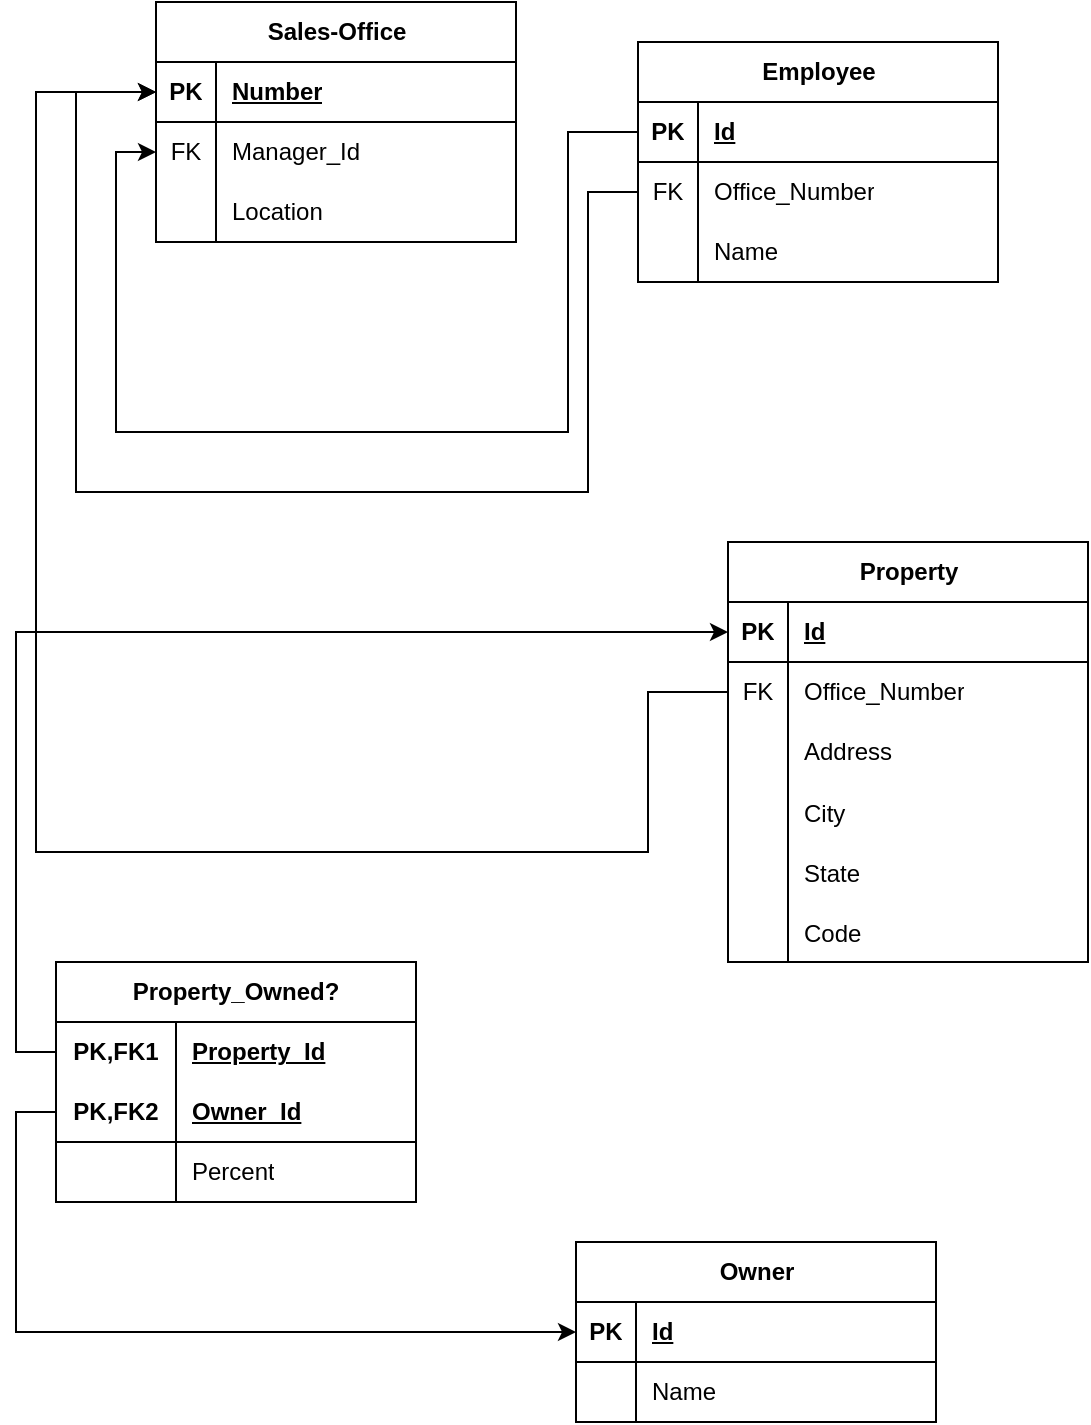 <mxfile version="24.8.3">
  <diagram name="Page-1" id="5YwUjYv9hyvR4W6nfyA3">
    <mxGraphModel dx="1308" dy="620" grid="1" gridSize="10" guides="1" tooltips="1" connect="1" arrows="1" fold="1" page="1" pageScale="1" pageWidth="850" pageHeight="1100" math="0" shadow="0">
      <root>
        <mxCell id="0" />
        <mxCell id="1" parent="0" />
        <mxCell id="HLynGRyl8uSXkVqRR9lc-1" value="Sales-Office" style="shape=table;startSize=30;container=1;collapsible=1;childLayout=tableLayout;fixedRows=1;rowLines=0;fontStyle=1;align=center;resizeLast=1;html=1;" parent="1" vertex="1">
          <mxGeometry x="184" y="60" width="180" height="120" as="geometry" />
        </mxCell>
        <mxCell id="HLynGRyl8uSXkVqRR9lc-2" value="" style="shape=tableRow;horizontal=0;startSize=0;swimlaneHead=0;swimlaneBody=0;fillColor=none;collapsible=0;dropTarget=0;points=[[0,0.5],[1,0.5]];portConstraint=eastwest;top=0;left=0;right=0;bottom=1;" parent="HLynGRyl8uSXkVqRR9lc-1" vertex="1">
          <mxGeometry y="30" width="180" height="30" as="geometry" />
        </mxCell>
        <mxCell id="HLynGRyl8uSXkVqRR9lc-3" value="PK" style="shape=partialRectangle;connectable=0;fillColor=none;top=0;left=0;bottom=0;right=0;fontStyle=1;overflow=hidden;whiteSpace=wrap;html=1;" parent="HLynGRyl8uSXkVqRR9lc-2" vertex="1">
          <mxGeometry width="30" height="30" as="geometry">
            <mxRectangle width="30" height="30" as="alternateBounds" />
          </mxGeometry>
        </mxCell>
        <mxCell id="HLynGRyl8uSXkVqRR9lc-4" value="Number" style="shape=partialRectangle;connectable=0;fillColor=none;top=0;left=0;bottom=0;right=0;align=left;spacingLeft=6;fontStyle=5;overflow=hidden;whiteSpace=wrap;html=1;" parent="HLynGRyl8uSXkVqRR9lc-2" vertex="1">
          <mxGeometry x="30" width="150" height="30" as="geometry">
            <mxRectangle width="150" height="30" as="alternateBounds" />
          </mxGeometry>
        </mxCell>
        <mxCell id="HLynGRyl8uSXkVqRR9lc-145" value="" style="shape=tableRow;horizontal=0;startSize=0;swimlaneHead=0;swimlaneBody=0;fillColor=none;collapsible=0;dropTarget=0;points=[[0,0.5],[1,0.5]];portConstraint=eastwest;top=0;left=0;right=0;bottom=0;" parent="HLynGRyl8uSXkVqRR9lc-1" vertex="1">
          <mxGeometry y="60" width="180" height="30" as="geometry" />
        </mxCell>
        <mxCell id="HLynGRyl8uSXkVqRR9lc-146" value="FK" style="shape=partialRectangle;connectable=0;fillColor=none;top=0;left=0;bottom=0;right=0;fontStyle=0;overflow=hidden;whiteSpace=wrap;html=1;" parent="HLynGRyl8uSXkVqRR9lc-145" vertex="1">
          <mxGeometry width="30" height="30" as="geometry">
            <mxRectangle width="30" height="30" as="alternateBounds" />
          </mxGeometry>
        </mxCell>
        <mxCell id="HLynGRyl8uSXkVqRR9lc-147" value="Manager_Id" style="shape=partialRectangle;connectable=0;fillColor=none;top=0;left=0;bottom=0;right=0;align=left;spacingLeft=6;fontStyle=0;overflow=hidden;whiteSpace=wrap;html=1;" parent="HLynGRyl8uSXkVqRR9lc-145" vertex="1">
          <mxGeometry x="30" width="150" height="30" as="geometry">
            <mxRectangle width="150" height="30" as="alternateBounds" />
          </mxGeometry>
        </mxCell>
        <mxCell id="HLynGRyl8uSXkVqRR9lc-5" value="" style="shape=tableRow;horizontal=0;startSize=0;swimlaneHead=0;swimlaneBody=0;fillColor=none;collapsible=0;dropTarget=0;points=[[0,0.5],[1,0.5]];portConstraint=eastwest;top=0;left=0;right=0;bottom=0;" parent="HLynGRyl8uSXkVqRR9lc-1" vertex="1">
          <mxGeometry y="90" width="180" height="30" as="geometry" />
        </mxCell>
        <mxCell id="HLynGRyl8uSXkVqRR9lc-6" value="" style="shape=partialRectangle;connectable=0;fillColor=none;top=0;left=0;bottom=0;right=0;editable=1;overflow=hidden;whiteSpace=wrap;html=1;" parent="HLynGRyl8uSXkVqRR9lc-5" vertex="1">
          <mxGeometry width="30" height="30" as="geometry">
            <mxRectangle width="30" height="30" as="alternateBounds" />
          </mxGeometry>
        </mxCell>
        <mxCell id="HLynGRyl8uSXkVqRR9lc-7" value="Location" style="shape=partialRectangle;connectable=0;fillColor=none;top=0;left=0;bottom=0;right=0;align=left;spacingLeft=6;overflow=hidden;whiteSpace=wrap;html=1;" parent="HLynGRyl8uSXkVqRR9lc-5" vertex="1">
          <mxGeometry x="30" width="150" height="30" as="geometry">
            <mxRectangle width="150" height="30" as="alternateBounds" />
          </mxGeometry>
        </mxCell>
        <mxCell id="HLynGRyl8uSXkVqRR9lc-48" value="Employee" style="shape=table;startSize=30;container=1;collapsible=1;childLayout=tableLayout;fixedRows=1;rowLines=0;fontStyle=1;align=center;resizeLast=1;html=1;shadow=0;" parent="1" vertex="1">
          <mxGeometry x="425" y="80" width="180" height="120" as="geometry" />
        </mxCell>
        <mxCell id="HLynGRyl8uSXkVqRR9lc-49" value="" style="shape=tableRow;horizontal=0;startSize=0;swimlaneHead=0;swimlaneBody=0;fillColor=none;collapsible=0;dropTarget=0;points=[[0,0.5],[1,0.5]];portConstraint=eastwest;top=0;left=0;right=0;bottom=1;shadow=0;" parent="HLynGRyl8uSXkVqRR9lc-48" vertex="1">
          <mxGeometry y="30" width="180" height="30" as="geometry" />
        </mxCell>
        <mxCell id="HLynGRyl8uSXkVqRR9lc-50" value="PK" style="shape=partialRectangle;connectable=0;fillColor=none;top=0;left=0;bottom=0;right=0;fontStyle=1;overflow=hidden;whiteSpace=wrap;html=1;shadow=0;" parent="HLynGRyl8uSXkVqRR9lc-49" vertex="1">
          <mxGeometry width="30" height="30" as="geometry">
            <mxRectangle width="30" height="30" as="alternateBounds" />
          </mxGeometry>
        </mxCell>
        <mxCell id="HLynGRyl8uSXkVqRR9lc-51" value="Id" style="shape=partialRectangle;connectable=0;fillColor=none;top=0;left=0;bottom=0;right=0;align=left;spacingLeft=6;fontStyle=5;overflow=hidden;whiteSpace=wrap;html=1;shadow=0;" parent="HLynGRyl8uSXkVqRR9lc-49" vertex="1">
          <mxGeometry x="30" width="150" height="30" as="geometry">
            <mxRectangle width="150" height="30" as="alternateBounds" />
          </mxGeometry>
        </mxCell>
        <mxCell id="HLynGRyl8uSXkVqRR9lc-141" value="" style="shape=tableRow;horizontal=0;startSize=0;swimlaneHead=0;swimlaneBody=0;fillColor=none;collapsible=0;dropTarget=0;points=[[0,0.5],[1,0.5]];portConstraint=eastwest;top=0;left=0;right=0;bottom=0;" parent="HLynGRyl8uSXkVqRR9lc-48" vertex="1">
          <mxGeometry y="60" width="180" height="30" as="geometry" />
        </mxCell>
        <mxCell id="HLynGRyl8uSXkVqRR9lc-142" value="FK" style="shape=partialRectangle;connectable=0;fillColor=none;top=0;left=0;bottom=0;right=0;fontStyle=0;overflow=hidden;whiteSpace=wrap;html=1;" parent="HLynGRyl8uSXkVqRR9lc-141" vertex="1">
          <mxGeometry width="30" height="30" as="geometry">
            <mxRectangle width="30" height="30" as="alternateBounds" />
          </mxGeometry>
        </mxCell>
        <mxCell id="HLynGRyl8uSXkVqRR9lc-143" value="Office_Number" style="shape=partialRectangle;connectable=0;fillColor=none;top=0;left=0;bottom=0;right=0;align=left;spacingLeft=6;fontStyle=0;overflow=hidden;whiteSpace=wrap;html=1;" parent="HLynGRyl8uSXkVqRR9lc-141" vertex="1">
          <mxGeometry x="30" width="150" height="30" as="geometry">
            <mxRectangle width="150" height="30" as="alternateBounds" />
          </mxGeometry>
        </mxCell>
        <mxCell id="HLynGRyl8uSXkVqRR9lc-52" value="" style="shape=tableRow;horizontal=0;startSize=0;swimlaneHead=0;swimlaneBody=0;fillColor=none;collapsible=0;dropTarget=0;points=[[0,0.5],[1,0.5]];portConstraint=eastwest;top=0;left=0;right=0;bottom=0;shadow=0;" parent="HLynGRyl8uSXkVqRR9lc-48" vertex="1">
          <mxGeometry y="90" width="180" height="30" as="geometry" />
        </mxCell>
        <mxCell id="HLynGRyl8uSXkVqRR9lc-53" value="" style="shape=partialRectangle;connectable=0;fillColor=none;top=0;left=0;bottom=0;right=0;editable=1;overflow=hidden;whiteSpace=wrap;html=1;shadow=0;" parent="HLynGRyl8uSXkVqRR9lc-52" vertex="1">
          <mxGeometry width="30" height="30" as="geometry">
            <mxRectangle width="30" height="30" as="alternateBounds" />
          </mxGeometry>
        </mxCell>
        <mxCell id="HLynGRyl8uSXkVqRR9lc-54" value="Name" style="shape=partialRectangle;connectable=0;fillColor=none;top=0;left=0;bottom=0;right=0;align=left;spacingLeft=6;overflow=hidden;whiteSpace=wrap;html=1;shadow=0;" parent="HLynGRyl8uSXkVqRR9lc-52" vertex="1">
          <mxGeometry x="30" width="150" height="30" as="geometry">
            <mxRectangle width="150" height="30" as="alternateBounds" />
          </mxGeometry>
        </mxCell>
        <mxCell id="HLynGRyl8uSXkVqRR9lc-59" value="Property" style="shape=table;startSize=30;container=1;collapsible=1;childLayout=tableLayout;fixedRows=1;rowLines=0;fontStyle=1;align=center;resizeLast=1;html=1;" parent="1" vertex="1">
          <mxGeometry x="470" y="330" width="180" height="210" as="geometry" />
        </mxCell>
        <mxCell id="HLynGRyl8uSXkVqRR9lc-60" value="" style="shape=tableRow;horizontal=0;startSize=0;swimlaneHead=0;swimlaneBody=0;fillColor=none;collapsible=0;dropTarget=0;points=[[0,0.5],[1,0.5]];portConstraint=eastwest;top=0;left=0;right=0;bottom=1;" parent="HLynGRyl8uSXkVqRR9lc-59" vertex="1">
          <mxGeometry y="30" width="180" height="30" as="geometry" />
        </mxCell>
        <mxCell id="HLynGRyl8uSXkVqRR9lc-61" value="PK" style="shape=partialRectangle;connectable=0;fillColor=none;top=0;left=0;bottom=0;right=0;fontStyle=1;overflow=hidden;whiteSpace=wrap;html=1;" parent="HLynGRyl8uSXkVqRR9lc-60" vertex="1">
          <mxGeometry width="30" height="30" as="geometry">
            <mxRectangle width="30" height="30" as="alternateBounds" />
          </mxGeometry>
        </mxCell>
        <mxCell id="HLynGRyl8uSXkVqRR9lc-62" value="Id" style="shape=partialRectangle;connectable=0;fillColor=none;top=0;left=0;bottom=0;right=0;align=left;spacingLeft=6;fontStyle=5;overflow=hidden;whiteSpace=wrap;html=1;" parent="HLynGRyl8uSXkVqRR9lc-60" vertex="1">
          <mxGeometry x="30" width="150" height="30" as="geometry">
            <mxRectangle width="150" height="30" as="alternateBounds" />
          </mxGeometry>
        </mxCell>
        <mxCell id="HLynGRyl8uSXkVqRR9lc-185" value="" style="shape=tableRow;horizontal=0;startSize=0;swimlaneHead=0;swimlaneBody=0;fillColor=none;collapsible=0;dropTarget=0;points=[[0,0.5],[1,0.5]];portConstraint=eastwest;top=0;left=0;right=0;bottom=0;" parent="HLynGRyl8uSXkVqRR9lc-59" vertex="1">
          <mxGeometry y="60" width="180" height="30" as="geometry" />
        </mxCell>
        <mxCell id="HLynGRyl8uSXkVqRR9lc-186" value="FK" style="shape=partialRectangle;connectable=0;fillColor=none;top=0;left=0;bottom=0;right=0;fontStyle=0;overflow=hidden;whiteSpace=wrap;html=1;" parent="HLynGRyl8uSXkVqRR9lc-185" vertex="1">
          <mxGeometry width="30" height="30" as="geometry">
            <mxRectangle width="30" height="30" as="alternateBounds" />
          </mxGeometry>
        </mxCell>
        <mxCell id="HLynGRyl8uSXkVqRR9lc-187" value="Office_Number" style="shape=partialRectangle;connectable=0;fillColor=none;top=0;left=0;bottom=0;right=0;align=left;spacingLeft=6;fontStyle=0;overflow=hidden;whiteSpace=wrap;html=1;" parent="HLynGRyl8uSXkVqRR9lc-185" vertex="1">
          <mxGeometry x="30" width="150" height="30" as="geometry">
            <mxRectangle width="150" height="30" as="alternateBounds" />
          </mxGeometry>
        </mxCell>
        <mxCell id="HLynGRyl8uSXkVqRR9lc-63" value="" style="shape=tableRow;horizontal=0;startSize=0;swimlaneHead=0;swimlaneBody=0;fillColor=none;collapsible=0;dropTarget=0;points=[[0,0.5],[1,0.5]];portConstraint=eastwest;top=0;left=0;right=0;bottom=0;" parent="HLynGRyl8uSXkVqRR9lc-59" vertex="1">
          <mxGeometry y="90" width="180" height="30" as="geometry" />
        </mxCell>
        <mxCell id="HLynGRyl8uSXkVqRR9lc-64" value="" style="shape=partialRectangle;connectable=0;fillColor=none;top=0;left=0;bottom=0;right=0;editable=1;overflow=hidden;whiteSpace=wrap;html=1;" parent="HLynGRyl8uSXkVqRR9lc-63" vertex="1">
          <mxGeometry width="30" height="30" as="geometry">
            <mxRectangle width="30" height="30" as="alternateBounds" />
          </mxGeometry>
        </mxCell>
        <mxCell id="HLynGRyl8uSXkVqRR9lc-65" value="Address" style="shape=partialRectangle;connectable=0;fillColor=none;top=0;left=0;bottom=0;right=0;align=left;spacingLeft=6;overflow=hidden;whiteSpace=wrap;html=1;" parent="HLynGRyl8uSXkVqRR9lc-63" vertex="1">
          <mxGeometry x="30" width="150" height="30" as="geometry">
            <mxRectangle width="150" height="30" as="alternateBounds" />
          </mxGeometry>
        </mxCell>
        <mxCell id="HLynGRyl8uSXkVqRR9lc-70" value="" style="shape=tableRow;horizontal=0;startSize=0;swimlaneHead=0;swimlaneBody=0;fillColor=none;collapsible=0;dropTarget=0;points=[[0,0.5],[1,0.5]];portConstraint=eastwest;top=0;left=0;right=0;bottom=0;" parent="HLynGRyl8uSXkVqRR9lc-59" vertex="1">
          <mxGeometry y="120" width="180" height="30" as="geometry" />
        </mxCell>
        <mxCell id="HLynGRyl8uSXkVqRR9lc-71" value="" style="shape=partialRectangle;connectable=0;fillColor=none;top=0;left=0;bottom=0;right=0;editable=1;overflow=hidden;" parent="HLynGRyl8uSXkVqRR9lc-70" vertex="1">
          <mxGeometry width="30" height="30" as="geometry">
            <mxRectangle width="30" height="30" as="alternateBounds" />
          </mxGeometry>
        </mxCell>
        <mxCell id="HLynGRyl8uSXkVqRR9lc-72" value="City" style="shape=partialRectangle;connectable=0;fillColor=none;top=0;left=0;bottom=0;right=0;align=left;spacingLeft=6;overflow=hidden;" parent="HLynGRyl8uSXkVqRR9lc-70" vertex="1">
          <mxGeometry x="30" width="150" height="30" as="geometry">
            <mxRectangle width="150" height="30" as="alternateBounds" />
          </mxGeometry>
        </mxCell>
        <mxCell id="HLynGRyl8uSXkVqRR9lc-73" value="" style="shape=tableRow;horizontal=0;startSize=0;swimlaneHead=0;swimlaneBody=0;fillColor=none;collapsible=0;dropTarget=0;points=[[0,0.5],[1,0.5]];portConstraint=eastwest;top=0;left=0;right=0;bottom=0;" parent="HLynGRyl8uSXkVqRR9lc-59" vertex="1">
          <mxGeometry y="150" width="180" height="30" as="geometry" />
        </mxCell>
        <mxCell id="HLynGRyl8uSXkVqRR9lc-74" value="" style="shape=partialRectangle;connectable=0;fillColor=none;top=0;left=0;bottom=0;right=0;editable=1;overflow=hidden;" parent="HLynGRyl8uSXkVqRR9lc-73" vertex="1">
          <mxGeometry width="30" height="30" as="geometry">
            <mxRectangle width="30" height="30" as="alternateBounds" />
          </mxGeometry>
        </mxCell>
        <mxCell id="HLynGRyl8uSXkVqRR9lc-75" value="State" style="shape=partialRectangle;connectable=0;fillColor=none;top=0;left=0;bottom=0;right=0;align=left;spacingLeft=6;overflow=hidden;" parent="HLynGRyl8uSXkVqRR9lc-73" vertex="1">
          <mxGeometry x="30" width="150" height="30" as="geometry">
            <mxRectangle width="150" height="30" as="alternateBounds" />
          </mxGeometry>
        </mxCell>
        <mxCell id="HLynGRyl8uSXkVqRR9lc-91" value="" style="shape=tableRow;horizontal=0;startSize=0;swimlaneHead=0;swimlaneBody=0;fillColor=none;collapsible=0;dropTarget=0;points=[[0,0.5],[1,0.5]];portConstraint=eastwest;top=0;left=0;right=0;bottom=0;" parent="HLynGRyl8uSXkVqRR9lc-59" vertex="1">
          <mxGeometry y="180" width="180" height="30" as="geometry" />
        </mxCell>
        <mxCell id="HLynGRyl8uSXkVqRR9lc-92" value="" style="shape=partialRectangle;connectable=0;fillColor=none;top=0;left=0;bottom=0;right=0;editable=1;overflow=hidden;" parent="HLynGRyl8uSXkVqRR9lc-91" vertex="1">
          <mxGeometry width="30" height="30" as="geometry">
            <mxRectangle width="30" height="30" as="alternateBounds" />
          </mxGeometry>
        </mxCell>
        <mxCell id="HLynGRyl8uSXkVqRR9lc-93" value="Code" style="shape=partialRectangle;connectable=0;fillColor=none;top=0;left=0;bottom=0;right=0;align=left;spacingLeft=6;overflow=hidden;" parent="HLynGRyl8uSXkVqRR9lc-91" vertex="1">
          <mxGeometry x="30" width="150" height="30" as="geometry">
            <mxRectangle width="150" height="30" as="alternateBounds" />
          </mxGeometry>
        </mxCell>
        <mxCell id="HLynGRyl8uSXkVqRR9lc-115" value="Owner" style="shape=table;startSize=30;container=1;collapsible=1;childLayout=tableLayout;fixedRows=1;rowLines=0;fontStyle=1;align=center;resizeLast=1;html=1;" parent="1" vertex="1">
          <mxGeometry x="394" y="680" width="180" height="90" as="geometry" />
        </mxCell>
        <mxCell id="HLynGRyl8uSXkVqRR9lc-116" value="" style="shape=tableRow;horizontal=0;startSize=0;swimlaneHead=0;swimlaneBody=0;fillColor=none;collapsible=0;dropTarget=0;points=[[0,0.5],[1,0.5]];portConstraint=eastwest;top=0;left=0;right=0;bottom=1;" parent="HLynGRyl8uSXkVqRR9lc-115" vertex="1">
          <mxGeometry y="30" width="180" height="30" as="geometry" />
        </mxCell>
        <mxCell id="HLynGRyl8uSXkVqRR9lc-117" value="PK" style="shape=partialRectangle;connectable=0;fillColor=none;top=0;left=0;bottom=0;right=0;fontStyle=1;overflow=hidden;whiteSpace=wrap;html=1;" parent="HLynGRyl8uSXkVqRR9lc-116" vertex="1">
          <mxGeometry width="30" height="30" as="geometry">
            <mxRectangle width="30" height="30" as="alternateBounds" />
          </mxGeometry>
        </mxCell>
        <mxCell id="HLynGRyl8uSXkVqRR9lc-118" value="Id" style="shape=partialRectangle;connectable=0;fillColor=none;top=0;left=0;bottom=0;right=0;align=left;spacingLeft=6;fontStyle=5;overflow=hidden;whiteSpace=wrap;html=1;" parent="HLynGRyl8uSXkVqRR9lc-116" vertex="1">
          <mxGeometry x="30" width="150" height="30" as="geometry">
            <mxRectangle width="150" height="30" as="alternateBounds" />
          </mxGeometry>
        </mxCell>
        <mxCell id="HLynGRyl8uSXkVqRR9lc-119" value="" style="shape=tableRow;horizontal=0;startSize=0;swimlaneHead=0;swimlaneBody=0;fillColor=none;collapsible=0;dropTarget=0;points=[[0,0.5],[1,0.5]];portConstraint=eastwest;top=0;left=0;right=0;bottom=0;" parent="HLynGRyl8uSXkVqRR9lc-115" vertex="1">
          <mxGeometry y="60" width="180" height="30" as="geometry" />
        </mxCell>
        <mxCell id="HLynGRyl8uSXkVqRR9lc-120" value="" style="shape=partialRectangle;connectable=0;fillColor=none;top=0;left=0;bottom=0;right=0;editable=1;overflow=hidden;whiteSpace=wrap;html=1;" parent="HLynGRyl8uSXkVqRR9lc-119" vertex="1">
          <mxGeometry width="30" height="30" as="geometry">
            <mxRectangle width="30" height="30" as="alternateBounds" />
          </mxGeometry>
        </mxCell>
        <mxCell id="HLynGRyl8uSXkVqRR9lc-121" value="Name" style="shape=partialRectangle;connectable=0;fillColor=none;top=0;left=0;bottom=0;right=0;align=left;spacingLeft=6;overflow=hidden;whiteSpace=wrap;html=1;" parent="HLynGRyl8uSXkVqRR9lc-119" vertex="1">
          <mxGeometry x="30" width="150" height="30" as="geometry">
            <mxRectangle width="150" height="30" as="alternateBounds" />
          </mxGeometry>
        </mxCell>
        <mxCell id="HLynGRyl8uSXkVqRR9lc-144" style="edgeStyle=orthogonalEdgeStyle;rounded=0;orthogonalLoop=1;jettySize=auto;html=1;exitX=0;exitY=0.5;exitDx=0;exitDy=0;entryX=0;entryY=0.5;entryDx=0;entryDy=0;" parent="1" source="HLynGRyl8uSXkVqRR9lc-141" target="HLynGRyl8uSXkVqRR9lc-2" edge="1">
          <mxGeometry relative="1" as="geometry">
            <Array as="points">
              <mxPoint x="400" y="155" />
              <mxPoint x="400" y="305" />
              <mxPoint x="144" y="305" />
              <mxPoint x="144" y="105" />
            </Array>
          </mxGeometry>
        </mxCell>
        <mxCell id="HLynGRyl8uSXkVqRR9lc-148" style="edgeStyle=orthogonalEdgeStyle;rounded=0;orthogonalLoop=1;jettySize=auto;html=1;exitX=0;exitY=0.5;exitDx=0;exitDy=0;entryX=0;entryY=0.5;entryDx=0;entryDy=0;" parent="1" source="HLynGRyl8uSXkVqRR9lc-49" target="HLynGRyl8uSXkVqRR9lc-145" edge="1">
          <mxGeometry relative="1" as="geometry">
            <Array as="points">
              <mxPoint x="390" y="125" />
              <mxPoint x="390" y="275" />
              <mxPoint x="164" y="275" />
              <mxPoint x="164" y="135" />
            </Array>
          </mxGeometry>
        </mxCell>
        <mxCell id="HLynGRyl8uSXkVqRR9lc-189" style="edgeStyle=orthogonalEdgeStyle;rounded=0;orthogonalLoop=1;jettySize=auto;html=1;exitX=0;exitY=0.5;exitDx=0;exitDy=0;entryX=0;entryY=0.5;entryDx=0;entryDy=0;" parent="1" source="HLynGRyl8uSXkVqRR9lc-185" target="HLynGRyl8uSXkVqRR9lc-2" edge="1">
          <mxGeometry relative="1" as="geometry">
            <Array as="points">
              <mxPoint x="430" y="405" />
              <mxPoint x="430" y="485" />
              <mxPoint x="124" y="485" />
              <mxPoint x="124" y="105" />
            </Array>
          </mxGeometry>
        </mxCell>
        <mxCell id="HLynGRyl8uSXkVqRR9lc-200" value="&lt;span style=&quot;text-wrap-mode: nowrap;&quot;&gt;Property_Owned?&lt;/span&gt;" style="shape=table;startSize=30;container=1;collapsible=1;childLayout=tableLayout;fixedRows=1;rowLines=0;fontStyle=1;align=center;resizeLast=1;html=1;whiteSpace=wrap;" parent="1" vertex="1">
          <mxGeometry x="134" y="540" width="180" height="120" as="geometry" />
        </mxCell>
        <mxCell id="HLynGRyl8uSXkVqRR9lc-201" value="" style="shape=tableRow;horizontal=0;startSize=0;swimlaneHead=0;swimlaneBody=0;fillColor=none;collapsible=0;dropTarget=0;points=[[0,0.5],[1,0.5]];portConstraint=eastwest;top=0;left=0;right=0;bottom=0;html=1;" parent="HLynGRyl8uSXkVqRR9lc-200" vertex="1">
          <mxGeometry y="30" width="180" height="30" as="geometry" />
        </mxCell>
        <mxCell id="HLynGRyl8uSXkVqRR9lc-202" value="PK,FK1" style="shape=partialRectangle;connectable=0;fillColor=none;top=0;left=0;bottom=0;right=0;fontStyle=1;overflow=hidden;html=1;whiteSpace=wrap;" parent="HLynGRyl8uSXkVqRR9lc-201" vertex="1">
          <mxGeometry width="60" height="30" as="geometry">
            <mxRectangle width="60" height="30" as="alternateBounds" />
          </mxGeometry>
        </mxCell>
        <mxCell id="HLynGRyl8uSXkVqRR9lc-203" value="Property_Id" style="shape=partialRectangle;connectable=0;fillColor=none;top=0;left=0;bottom=0;right=0;align=left;spacingLeft=6;fontStyle=5;overflow=hidden;html=1;whiteSpace=wrap;" parent="HLynGRyl8uSXkVqRR9lc-201" vertex="1">
          <mxGeometry x="60" width="120" height="30" as="geometry">
            <mxRectangle width="120" height="30" as="alternateBounds" />
          </mxGeometry>
        </mxCell>
        <mxCell id="HLynGRyl8uSXkVqRR9lc-204" value="" style="shape=tableRow;horizontal=0;startSize=0;swimlaneHead=0;swimlaneBody=0;fillColor=none;collapsible=0;dropTarget=0;points=[[0,0.5],[1,0.5]];portConstraint=eastwest;top=0;left=0;right=0;bottom=1;html=1;" parent="HLynGRyl8uSXkVqRR9lc-200" vertex="1">
          <mxGeometry y="60" width="180" height="30" as="geometry" />
        </mxCell>
        <mxCell id="HLynGRyl8uSXkVqRR9lc-205" value="PK,FK2" style="shape=partialRectangle;connectable=0;fillColor=none;top=0;left=0;bottom=0;right=0;fontStyle=1;overflow=hidden;html=1;whiteSpace=wrap;" parent="HLynGRyl8uSXkVqRR9lc-204" vertex="1">
          <mxGeometry width="60" height="30" as="geometry">
            <mxRectangle width="60" height="30" as="alternateBounds" />
          </mxGeometry>
        </mxCell>
        <mxCell id="HLynGRyl8uSXkVqRR9lc-206" value="Owner_Id" style="shape=partialRectangle;connectable=0;fillColor=none;top=0;left=0;bottom=0;right=0;align=left;spacingLeft=6;fontStyle=5;overflow=hidden;html=1;whiteSpace=wrap;" parent="HLynGRyl8uSXkVqRR9lc-204" vertex="1">
          <mxGeometry x="60" width="120" height="30" as="geometry">
            <mxRectangle width="120" height="30" as="alternateBounds" />
          </mxGeometry>
        </mxCell>
        <mxCell id="HLynGRyl8uSXkVqRR9lc-207" value="" style="shape=tableRow;horizontal=0;startSize=0;swimlaneHead=0;swimlaneBody=0;fillColor=none;collapsible=0;dropTarget=0;points=[[0,0.5],[1,0.5]];portConstraint=eastwest;top=0;left=0;right=0;bottom=0;html=1;" parent="HLynGRyl8uSXkVqRR9lc-200" vertex="1">
          <mxGeometry y="90" width="180" height="30" as="geometry" />
        </mxCell>
        <mxCell id="HLynGRyl8uSXkVqRR9lc-208" value="" style="shape=partialRectangle;connectable=0;fillColor=none;top=0;left=0;bottom=0;right=0;editable=1;overflow=hidden;html=1;whiteSpace=wrap;" parent="HLynGRyl8uSXkVqRR9lc-207" vertex="1">
          <mxGeometry width="60" height="30" as="geometry">
            <mxRectangle width="60" height="30" as="alternateBounds" />
          </mxGeometry>
        </mxCell>
        <mxCell id="HLynGRyl8uSXkVqRR9lc-209" value="Percent" style="shape=partialRectangle;connectable=0;fillColor=none;top=0;left=0;bottom=0;right=0;align=left;spacingLeft=6;overflow=hidden;html=1;whiteSpace=wrap;" parent="HLynGRyl8uSXkVqRR9lc-207" vertex="1">
          <mxGeometry x="60" width="120" height="30" as="geometry">
            <mxRectangle width="120" height="30" as="alternateBounds" />
          </mxGeometry>
        </mxCell>
        <mxCell id="HLynGRyl8uSXkVqRR9lc-213" style="edgeStyle=orthogonalEdgeStyle;rounded=0;orthogonalLoop=1;jettySize=auto;html=1;exitX=0;exitY=0.5;exitDx=0;exitDy=0;entryX=0;entryY=0.5;entryDx=0;entryDy=0;" parent="1" source="HLynGRyl8uSXkVqRR9lc-201" target="HLynGRyl8uSXkVqRR9lc-60" edge="1">
          <mxGeometry relative="1" as="geometry" />
        </mxCell>
        <mxCell id="HLynGRyl8uSXkVqRR9lc-214" style="edgeStyle=orthogonalEdgeStyle;rounded=0;orthogonalLoop=1;jettySize=auto;html=1;exitX=0;exitY=0.5;exitDx=0;exitDy=0;entryX=0;entryY=0.5;entryDx=0;entryDy=0;" parent="1" source="HLynGRyl8uSXkVqRR9lc-204" target="HLynGRyl8uSXkVqRR9lc-115" edge="1">
          <mxGeometry relative="1" as="geometry" />
        </mxCell>
      </root>
    </mxGraphModel>
  </diagram>
</mxfile>
